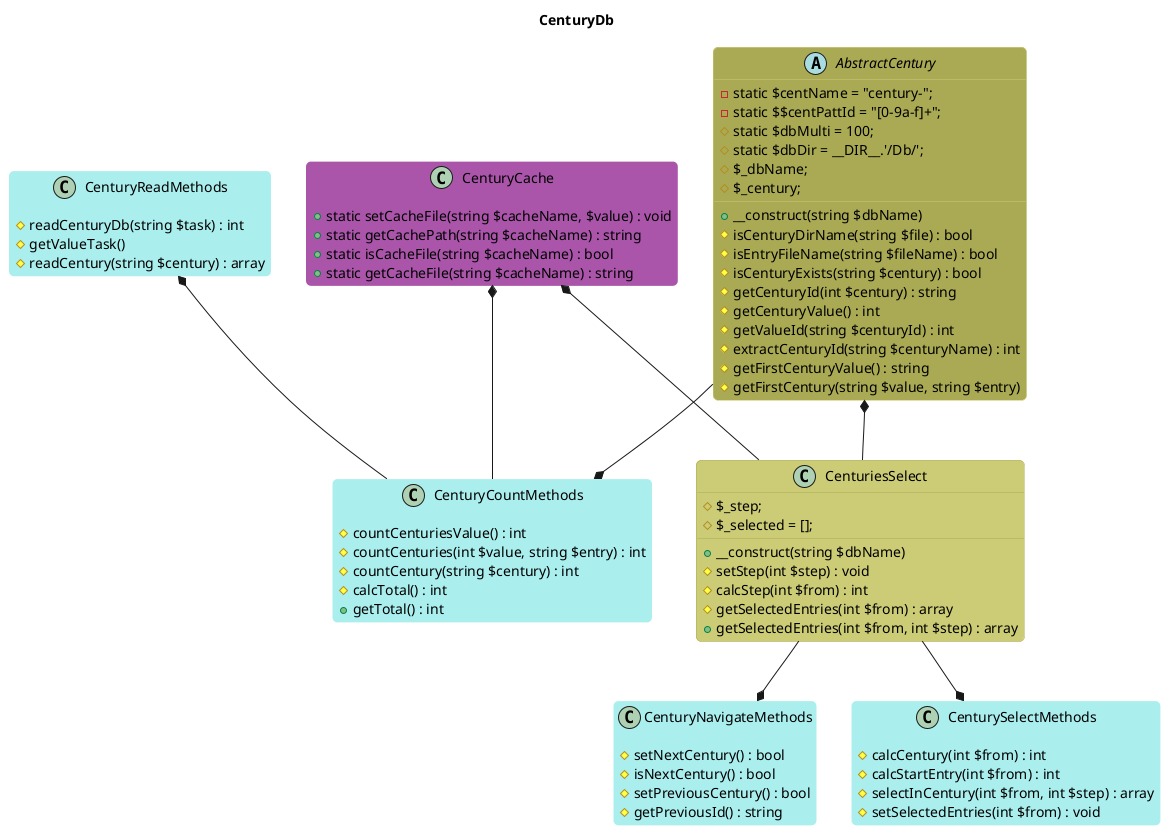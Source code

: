 @startuml

title "CenturyDb"

skinparam packageStyle rectangle
skinparam roundCorner 10

abstract class AbstractCentury #AA5;line:CC7; {
    -static $centName = "century-";
    -static $$centPattId = "[0-9a-f]+";
    #static $dbMulti = 100;
    #static $dbDir = __DIR__.'/Db/';
    #$_dbName;
    #$_century;

    +__construct(string $dbName)
    #isCenturyDirName(string $file) : bool
    #isEntryFileName(string $fileName) : bool
    #isCenturyExists(string $century) : bool
    #getCenturyId(int $century) : string
    #getCenturyValue() : int
    #getValueId(string $centuryId) : int
    #extractCenturyId(string $centuryName) : int
    #getFirstCenturyValue() : string
    #getFirstCentury(string $value, string $entry)
}

class CenturyCache #A5A;line:A5A; {
    +static setCacheFile(string $cacheName, $value) : void
    +static getCachePath(string $cacheName) : string
    +static isCacheFile(string $cacheName) : bool
    +static getCacheFile(string $cacheName) : string
}

class CenturyReadMethods #AEE;line:AEE; {
    #readCenturyDb(string $task) : int
    #getValueTask()
    #readCentury(string $century) : array
}

class CenturyCountMethods #AEE;line:AEE; {
    #countCenturiesValue() : int
    #countCenturies(int $value, string $entry) : int
    #countCentury(string $century) : int
    #calcTotal() : int
    +getTotal() : int
}
CenturyCache *-- CenturyCountMethods
AbstractCentury --* CenturyCountMethods
CenturyReadMethods *-- CenturyCountMethods

class CenturiesSelect #CC7;line:AA5; {
    #$_step;
    #$_selected = [];

    +__construct(string $dbName)
    #setStep(int $step) : void
    #calcStep(int $from) : int
    #getSelectedEntries(int $from) : array
    +getSelectedEntries(int $from, int $step) : array
}
AbstractCentury *-- CenturiesSelect
CenturyCache *-- CenturiesSelect

class CenturyNavigateMethods #AEE;line:AEE; {
    #setNextCentury() : bool
    #isNextCentury() : bool
    #setPreviousCentury() : bool
    #getPreviousId() : string
}
CenturiesSelect --* CenturyNavigateMethods

class CenturySelectMethods #AEE;line:AEE; {
    #calcCentury(int $from) : int
    #calcStartEntry(int $from) : int
    #selectInCentury(int $from, int $step) : array
    #setSelectedEntries(int $from) : void
}
CenturiesSelect --* CenturySelectMethods

@enduml
